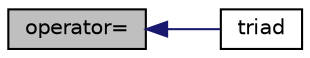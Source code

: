 digraph "operator="
{
  bgcolor="transparent";
  edge [fontname="Helvetica",fontsize="10",labelfontname="Helvetica",labelfontsize="10"];
  node [fontname="Helvetica",fontsize="10",shape=record];
  rankdir="LR";
  Node1 [label="operator=",height=0.2,width=0.4,color="black", fillcolor="grey75", style="filled", fontcolor="black"];
  Node1 -> Node2 [dir="back",color="midnightblue",fontsize="10",style="solid",fontname="Helvetica"];
  Node2 [label="triad",height=0.2,width=0.4,color="black",URL="$a02688.html#abdb8a3e88d6eb21817d59de4600937d3",tooltip="Construct from a primary axis with the other two unset. "];
}
